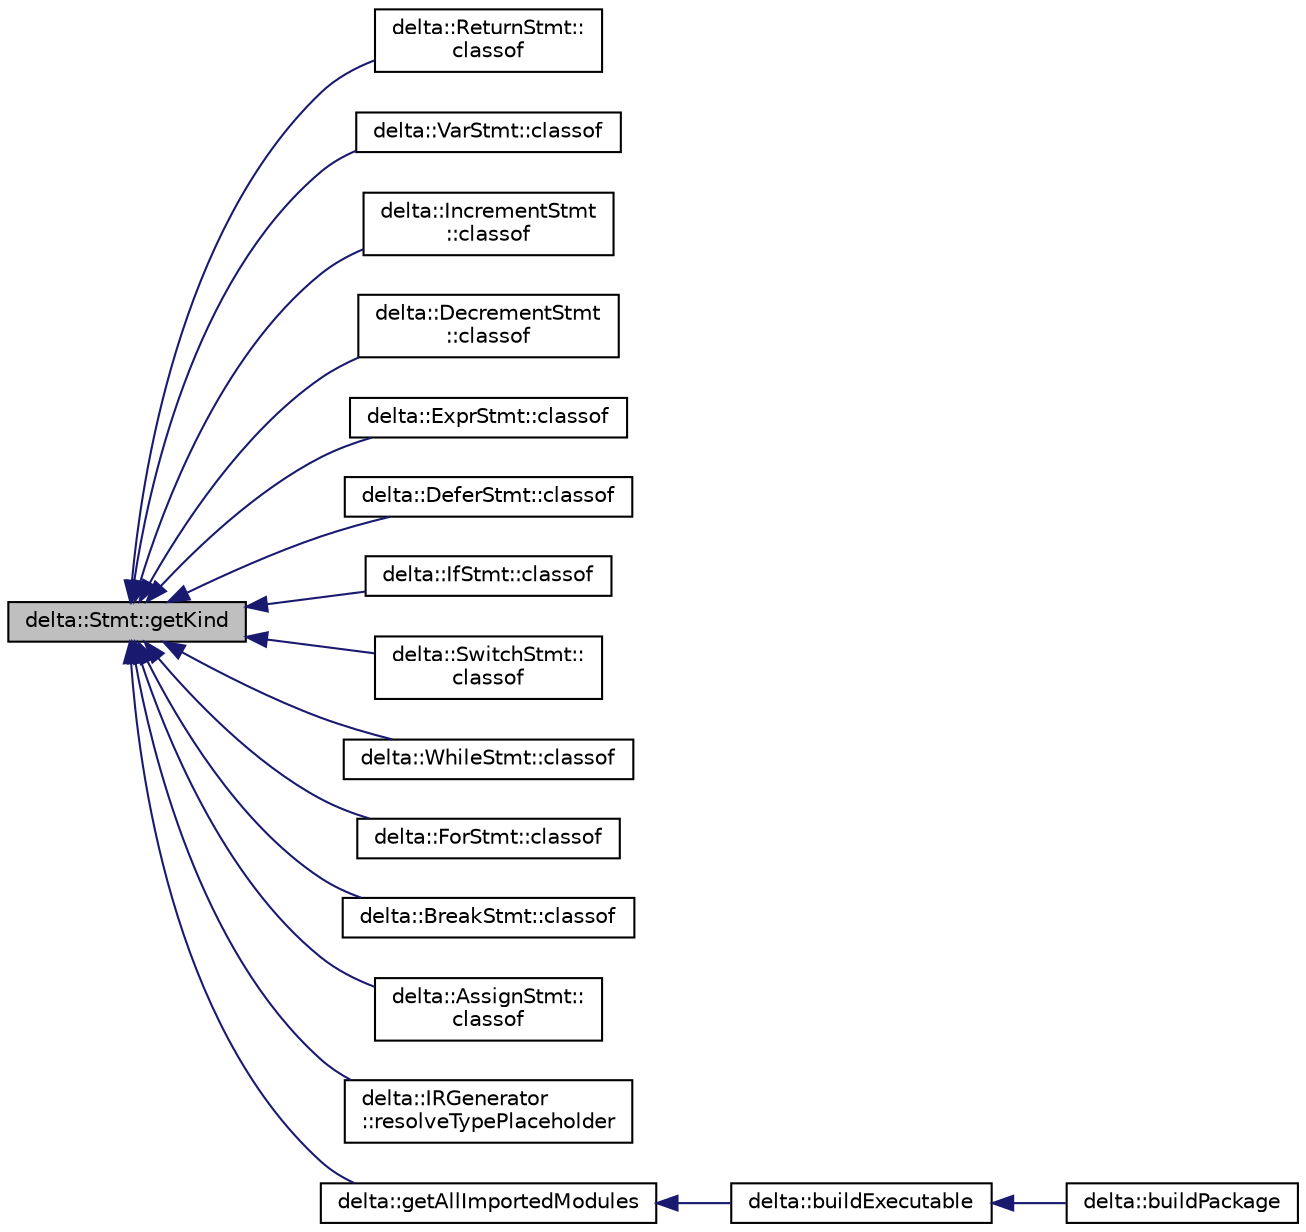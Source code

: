 digraph "delta::Stmt::getKind"
{
  edge [fontname="Helvetica",fontsize="10",labelfontname="Helvetica",labelfontsize="10"];
  node [fontname="Helvetica",fontsize="10",shape=record];
  rankdir="LR";
  Node2 [label="delta::Stmt::getKind",height=0.2,width=0.4,color="black", fillcolor="grey75", style="filled", fontcolor="black"];
  Node2 -> Node3 [dir="back",color="midnightblue",fontsize="10",style="solid",fontname="Helvetica"];
  Node3 [label="delta::ReturnStmt::\lclassof",height=0.2,width=0.4,color="black", fillcolor="white", style="filled",URL="$classdelta_1_1_return_stmt.html#a4806a57bb58831232e9e5ac243ed47c9"];
  Node2 -> Node4 [dir="back",color="midnightblue",fontsize="10",style="solid",fontname="Helvetica"];
  Node4 [label="delta::VarStmt::classof",height=0.2,width=0.4,color="black", fillcolor="white", style="filled",URL="$classdelta_1_1_var_stmt.html#a65578e1b6098d525f0b87a5b8c88e981"];
  Node2 -> Node5 [dir="back",color="midnightblue",fontsize="10",style="solid",fontname="Helvetica"];
  Node5 [label="delta::IncrementStmt\l::classof",height=0.2,width=0.4,color="black", fillcolor="white", style="filled",URL="$classdelta_1_1_increment_stmt.html#ac198a7d1172d7012a3ede4282fcfbc53"];
  Node2 -> Node6 [dir="back",color="midnightblue",fontsize="10",style="solid",fontname="Helvetica"];
  Node6 [label="delta::DecrementStmt\l::classof",height=0.2,width=0.4,color="black", fillcolor="white", style="filled",URL="$classdelta_1_1_decrement_stmt.html#aea275a6b2d760b07117d4354d8045262"];
  Node2 -> Node7 [dir="back",color="midnightblue",fontsize="10",style="solid",fontname="Helvetica"];
  Node7 [label="delta::ExprStmt::classof",height=0.2,width=0.4,color="black", fillcolor="white", style="filled",URL="$classdelta_1_1_expr_stmt.html#a03309126883dbbb0ce3c82bb9d20bced"];
  Node2 -> Node8 [dir="back",color="midnightblue",fontsize="10",style="solid",fontname="Helvetica"];
  Node8 [label="delta::DeferStmt::classof",height=0.2,width=0.4,color="black", fillcolor="white", style="filled",URL="$classdelta_1_1_defer_stmt.html#ad3c2a603bf6a55681e1df28c6ca9e51f"];
  Node2 -> Node9 [dir="back",color="midnightblue",fontsize="10",style="solid",fontname="Helvetica"];
  Node9 [label="delta::IfStmt::classof",height=0.2,width=0.4,color="black", fillcolor="white", style="filled",URL="$classdelta_1_1_if_stmt.html#a443fd47eeddc7cb371f1305584bb209c"];
  Node2 -> Node10 [dir="back",color="midnightblue",fontsize="10",style="solid",fontname="Helvetica"];
  Node10 [label="delta::SwitchStmt::\lclassof",height=0.2,width=0.4,color="black", fillcolor="white", style="filled",URL="$classdelta_1_1_switch_stmt.html#a6d7e211dd6a9a134937311ddf7212d05"];
  Node2 -> Node11 [dir="back",color="midnightblue",fontsize="10",style="solid",fontname="Helvetica"];
  Node11 [label="delta::WhileStmt::classof",height=0.2,width=0.4,color="black", fillcolor="white", style="filled",URL="$classdelta_1_1_while_stmt.html#a78c62a712b66c8cc8b47d44987c0d798"];
  Node2 -> Node12 [dir="back",color="midnightblue",fontsize="10",style="solid",fontname="Helvetica"];
  Node12 [label="delta::ForStmt::classof",height=0.2,width=0.4,color="black", fillcolor="white", style="filled",URL="$classdelta_1_1_for_stmt.html#a315c557a43cb4c2412ca7d51a7752c21"];
  Node2 -> Node13 [dir="back",color="midnightblue",fontsize="10",style="solid",fontname="Helvetica"];
  Node13 [label="delta::BreakStmt::classof",height=0.2,width=0.4,color="black", fillcolor="white", style="filled",URL="$classdelta_1_1_break_stmt.html#ad87fb365f72891eaf2a2fb94e3ab8767"];
  Node2 -> Node14 [dir="back",color="midnightblue",fontsize="10",style="solid",fontname="Helvetica"];
  Node14 [label="delta::AssignStmt::\lclassof",height=0.2,width=0.4,color="black", fillcolor="white", style="filled",URL="$classdelta_1_1_assign_stmt.html#a65aacdc67d3e74f97d59b564177b9434"];
  Node2 -> Node15 [dir="back",color="midnightblue",fontsize="10",style="solid",fontname="Helvetica"];
  Node15 [label="delta::IRGenerator\l::resolveTypePlaceholder",height=0.2,width=0.4,color="black", fillcolor="white", style="filled",URL="$classdelta_1_1_i_r_generator.html#a3dcb9317d090022c47d62a2df03c46f7"];
  Node2 -> Node16 [dir="back",color="midnightblue",fontsize="10",style="solid",fontname="Helvetica"];
  Node16 [label="delta::getAllImportedModules",height=0.2,width=0.4,color="black", fillcolor="white", style="filled",URL="$namespacedelta.html#a949f83e8840a11b90a369f9b2278ba0a"];
  Node16 -> Node17 [dir="back",color="midnightblue",fontsize="10",style="solid",fontname="Helvetica"];
  Node17 [label="delta::buildExecutable",height=0.2,width=0.4,color="black", fillcolor="white", style="filled",URL="$namespacedelta.html#aea63e33d3ee2ff18ad7c1fefd8bbeca2"];
  Node17 -> Node18 [dir="back",color="midnightblue",fontsize="10",style="solid",fontname="Helvetica"];
  Node18 [label="delta::buildPackage",height=0.2,width=0.4,color="black", fillcolor="white", style="filled",URL="$namespacedelta.html#a608f3203f47e224f518306b184b5cf60"];
}
